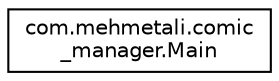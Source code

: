 digraph "Graphical Class Hierarchy"
{
 // LATEX_PDF_SIZE
  edge [fontname="Helvetica",fontsize="10",labelfontname="Helvetica",labelfontsize="10"];
  node [fontname="Helvetica",fontsize="10",shape=record];
  rankdir="LR";
  Node0 [label="com.mehmetali.comic\l_manager.Main",height=0.2,width=0.4,color="black", fillcolor="white", style="filled",URL="$classcom_1_1mehmetali_1_1comic__manager_1_1Main.html",tooltip=" "];
}
